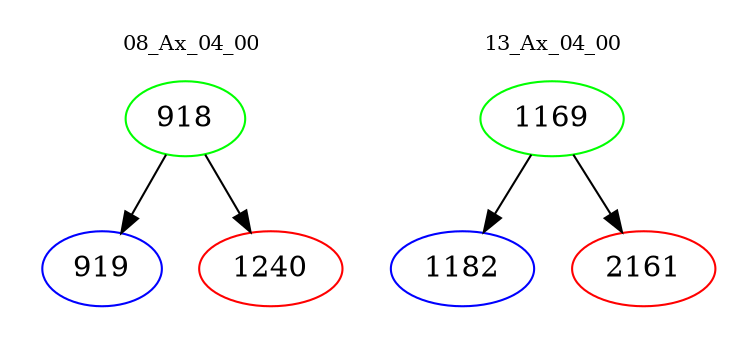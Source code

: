 digraph{
subgraph cluster_0 {
color = white
label = "08_Ax_04_00";
fontsize=10;
T0_918 [label="918", color="green"]
T0_918 -> T0_919 [color="black"]
T0_919 [label="919", color="blue"]
T0_918 -> T0_1240 [color="black"]
T0_1240 [label="1240", color="red"]
}
subgraph cluster_1 {
color = white
label = "13_Ax_04_00";
fontsize=10;
T1_1169 [label="1169", color="green"]
T1_1169 -> T1_1182 [color="black"]
T1_1182 [label="1182", color="blue"]
T1_1169 -> T1_2161 [color="black"]
T1_2161 [label="2161", color="red"]
}
}
